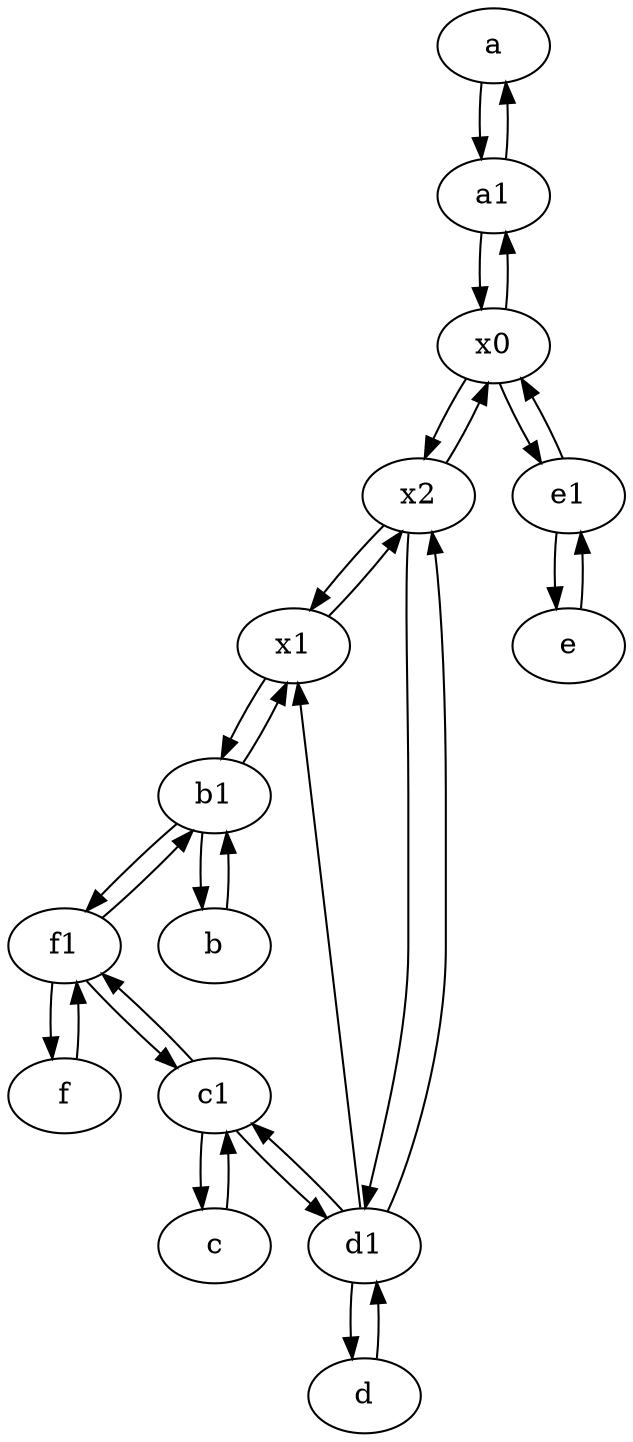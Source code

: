 digraph  {
	a [pos="40,10!"];
	b1 [pos="45,20!"];
	c1 [pos="30,15!"];
	x0;
	d1 [pos="25,30!"];
	a1 [pos="40,15!"];
	x1;
	e [pos="30,50!"];
	f [pos="15,45!"];
	d [pos="20,30!"];
	x2;
	b [pos="50,20!"];
	e1 [pos="25,45!"];
	f1;
	c [pos="20,10!"];
	f1 -> c1;
	x0 -> a1;
	x0 -> e1;
	e1 -> e;
	x2 -> d1;
	b1 -> x1;
	e -> e1;
	f -> f1;
	d1 -> c1;
	c1 -> d1;
	a1 -> x0;
	x0 -> x2;
	f1 -> f;
	e1 -> x0;
	b1 -> b;
	x1 -> b1;
	b -> b1;
	d -> d1;
	a -> a1;
	x1 -> x2;
	d1 -> x1;
	a1 -> a;
	c1 -> c;
	b1 -> f1;
	f1 -> b1;
	x2 -> x0;
	x2 -> x1;
	d1 -> x2;
	c -> c1;
	c1 -> f1;
	d1 -> d;

	}